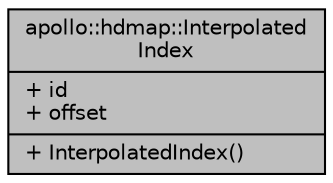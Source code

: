 digraph "apollo::hdmap::InterpolatedIndex"
{
  edge [fontname="Helvetica",fontsize="10",labelfontname="Helvetica",labelfontsize="10"];
  node [fontname="Helvetica",fontsize="10",shape=record];
  Node1 [label="{apollo::hdmap::Interpolated\lIndex\n|+ id\l+ offset\l|+ InterpolatedIndex()\l}",height=0.2,width=0.4,color="black", fillcolor="grey75", style="filled" fontcolor="black"];
}
